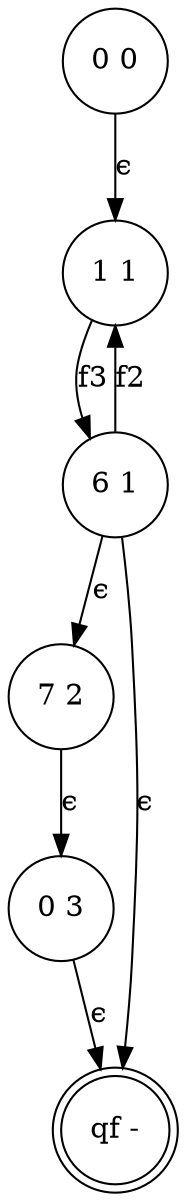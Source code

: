 digraph 1 {
	"1 1" [shape=circle]
	"6 1" [shape=circle]
	"7 2" [shape=circle]
	"0 3" [shape=circle]
	"qf -" [shape=doublecircle]
	"0 0" [shape=circle]
	"0 0" -> "1 1" [label="ϵ"]
	"1 1" -> "6 1" [label=f3]
	"6 1" -> "7 2" [label="ϵ"]
	"7 2" -> "0 3" [label="ϵ"]
	"6 1" -> "1 1" [label=f2]
	"6 1" -> "qf -" [label="ϵ"]
	"0 3" -> "qf -" [label="ϵ"]
}
